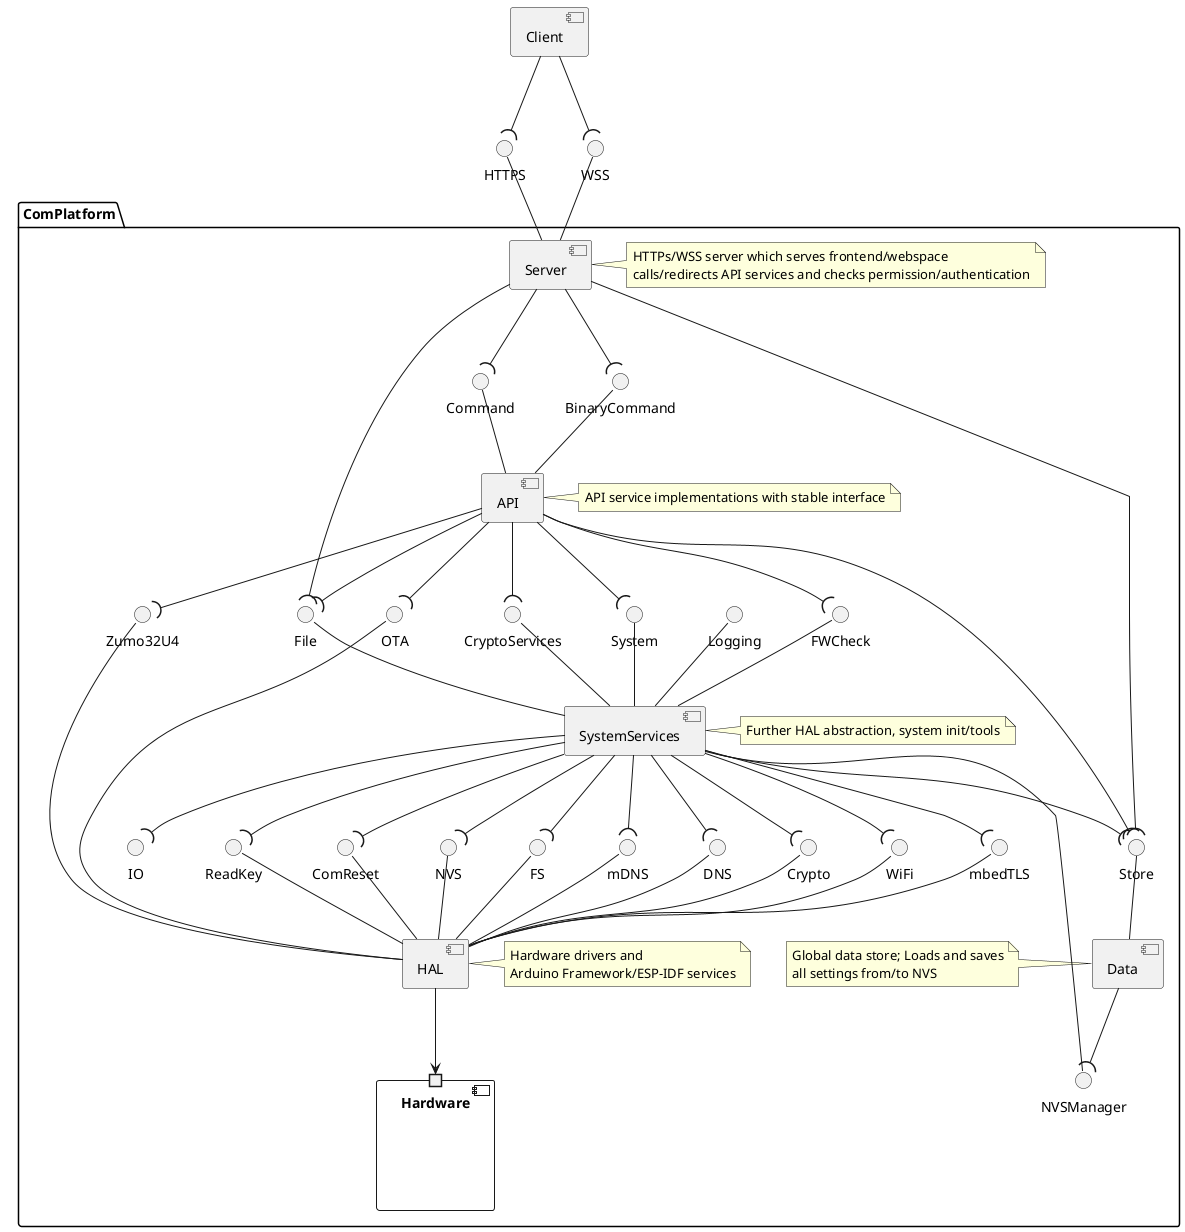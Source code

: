 @startuml
' Server interface
interface "WSS"
interface "HTTPS"

component "Client" as client {
    client -down-(WSS
    client -down-(HTTPS
}

package ComPlatform {
    ' API interface
    interface "Command"
    interface "BinaryCommand"

    ' HAL inteface (with Arduino framework + ESP-IDF)
    interface "ComReset"
    interface "ReadKey"
    interface "Crypto"
    interface "mbedTLS"
    interface "WiFi"
    interface "DNS"
    interface "mDNS"
    interface "OTA"
    interface "FS"
    interface "NVS"
    interface "IO"
    interface "Zumo32U4"

    ' System Services interface
    interface "File"
    interface "CryptoServices"
    interface "NVSManager"
    interface "Logging"
    interface "FWCheck"
    interface "System"

    ' Data interface
    interface "Store"

    component "Hardware" as hardware {
        port " " as hardwareport
    }

    component "HAL" {
        HAL-up-ComReset
        HAL-up-ReadKey
        HAL-up-Zumo32U4
        HAL-up-Crypto
        HAL-up-mbedTLS
        HAL-up-WiFi
        HAL-up-DNS
        HAL-up-mDNS
        HAL-up-OTA
        HAL-up-FS
        HAL-up-NVS

        HAL-down->hardwareport
    }
    note right of HAL : Hardware drivers and\nArduino Framework/ESP-IDF services

    component "Data" {
        Data-up-Store
        Data-down-(NVSManager
    }
    note left of Data : Global data store; Loads and saves\nall settings from/to NVS

    component "SystemServices" {
        SystemServices-up-FWCheck
        SystemServices-up-File
        SystemServices-up-CryptoServices
        SystemServices-up-NVSManager
        SystemServices-up-System
        SystemServices-up-Logging

        SystemServices-down-(ReadKey
        SystemServices-down-(Crypto
        SystemServices-down-(mbedTLS
        SystemServices-down-(FS
        SystemServices-down-(WiFi
        SystemServices-down-(DNS
        SystemServices-down-(mDNS
        SystemServices-down-(NVS
        SystemServices-down-(Store
        SystemServices-down-(ComReset
        SystemServices-down-(IO
    }
    note right of SystemServices : Further HAL abstraction, system init/tools

    component "API"{
        API -up- BinaryCommand
        API -up- Command

        API-down-(File
        API-down-(Store
        API-down-(FWCheck
        API-down-(OTA
        API-down-(Zumo32U4
        API-down-(CryptoServices
        API-down-(System
    }
    note right of API : API service implementations with stable interface

    component "Server"{
        Server-up-WSS
        Server-up-HTTPS

        Server-down-(File
        Server-down-(Store
        Server-down-(BinaryCommand
        Server-down-(Command
    }
    note right of Server : HTTPs/WSS server which serves frontend/webspace\ncalls/redirects API services and checks permission/authentication
    @enduml
